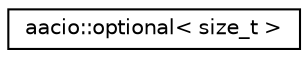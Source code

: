 digraph "Graphical Class Hierarchy"
{
  edge [fontname="Helvetica",fontsize="10",labelfontname="Helvetica",labelfontsize="10"];
  node [fontname="Helvetica",fontsize="10",shape=record];
  rankdir="LR";
  Node0 [label="aacio::optional\< size_t \>",height=0.2,width=0.4,color="black", fillcolor="white", style="filled",URL="$classaacio_1_1optional.html"];
}
